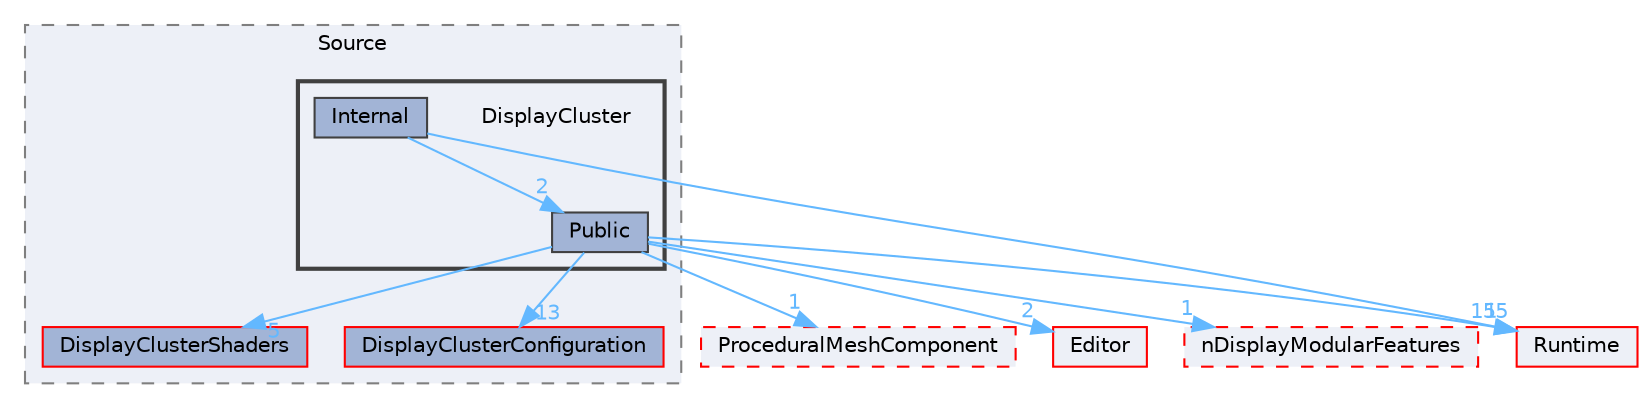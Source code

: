 digraph "DisplayCluster"
{
 // INTERACTIVE_SVG=YES
 // LATEX_PDF_SIZE
  bgcolor="transparent";
  edge [fontname=Helvetica,fontsize=10,labelfontname=Helvetica,labelfontsize=10];
  node [fontname=Helvetica,fontsize=10,shape=box,height=0.2,width=0.4];
  compound=true
  subgraph clusterdir_acbfb3df7bc9decc780320b5cf3ee935 {
    graph [ bgcolor="#edf0f7", pencolor="grey50", label="Source", fontname=Helvetica,fontsize=10 style="filled,dashed", URL="dir_acbfb3df7bc9decc780320b5cf3ee935.html",tooltip=""]
  dir_581e12d42aa2b5fed96348dbd9155d5d [label="DisplayClusterShaders", fillcolor="#a2b4d6", color="red", style="filled", URL="dir_581e12d42aa2b5fed96348dbd9155d5d.html",tooltip=""];
  dir_96e45f3eefa341c89ab99fae333c719c [label="DisplayClusterConfiguration", fillcolor="#a2b4d6", color="red", style="filled", URL="dir_96e45f3eefa341c89ab99fae333c719c.html",tooltip=""];
  subgraph clusterdir_d83c855bf8b66896400089d2317d0824 {
    graph [ bgcolor="#edf0f7", pencolor="grey25", label="", fontname=Helvetica,fontsize=10 style="filled,bold", URL="dir_d83c855bf8b66896400089d2317d0824.html",tooltip=""]
    dir_d83c855bf8b66896400089d2317d0824 [shape=plaintext, label="DisplayCluster"];
  dir_273182a1b2740fc294c53f8e6f4f0939 [label="Internal", fillcolor="#a2b4d6", color="grey25", style="filled", URL="dir_273182a1b2740fc294c53f8e6f4f0939.html",tooltip=""];
  dir_6e05641ffcfc9ae0b079389a73e4a72c [label="Public", fillcolor="#a2b4d6", color="grey25", style="filled", URL="dir_6e05641ffcfc9ae0b079389a73e4a72c.html",tooltip=""];
  }
  }
  dir_18f6a0de9fd8cd322aba1ce25fd47a39 [label="ProceduralMeshComponent", fillcolor="#edf0f7", color="red", style="filled,dashed", URL="dir_18f6a0de9fd8cd322aba1ce25fd47a39.html",tooltip=""];
  dir_7536b172fbd480bfd146a1b1acd6856b [label="Runtime", fillcolor="#edf0f7", color="red", style="filled", URL="dir_7536b172fbd480bfd146a1b1acd6856b.html",tooltip=""];
  dir_b26507eead720464ba2ac6bbc6dcec5f [label="Editor", fillcolor="#edf0f7", color="red", style="filled", URL="dir_b26507eead720464ba2ac6bbc6dcec5f.html",tooltip=""];
  dir_3a48a7104335b96ad55b61ee490980f0 [label="nDisplayModularFeatures", fillcolor="#edf0f7", color="red", style="filled,dashed", URL="dir_3a48a7104335b96ad55b61ee490980f0.html",tooltip=""];
  dir_273182a1b2740fc294c53f8e6f4f0939->dir_6e05641ffcfc9ae0b079389a73e4a72c [headlabel="2", labeldistance=1.5 headhref="dir_000517_000880.html" href="dir_000517_000880.html" color="steelblue1" fontcolor="steelblue1"];
  dir_273182a1b2740fc294c53f8e6f4f0939->dir_7536b172fbd480bfd146a1b1acd6856b [headlabel="1", labeldistance=1.5 headhref="dir_000517_000984.html" href="dir_000517_000984.html" color="steelblue1" fontcolor="steelblue1"];
  dir_6e05641ffcfc9ae0b079389a73e4a72c->dir_18f6a0de9fd8cd322aba1ce25fd47a39 [headlabel="1", labeldistance=1.5 headhref="dir_000880_000769.html" href="dir_000880_000769.html" color="steelblue1" fontcolor="steelblue1"];
  dir_6e05641ffcfc9ae0b079389a73e4a72c->dir_3a48a7104335b96ad55b61ee490980f0 [headlabel="1", labeldistance=1.5 headhref="dir_000880_000687.html" href="dir_000880_000687.html" color="steelblue1" fontcolor="steelblue1"];
  dir_6e05641ffcfc9ae0b079389a73e4a72c->dir_581e12d42aa2b5fed96348dbd9155d5d [headlabel="5", labeldistance=1.5 headhref="dir_000880_000335.html" href="dir_000880_000335.html" color="steelblue1" fontcolor="steelblue1"];
  dir_6e05641ffcfc9ae0b079389a73e4a72c->dir_7536b172fbd480bfd146a1b1acd6856b [headlabel="155", labeldistance=1.5 headhref="dir_000880_000984.html" href="dir_000880_000984.html" color="steelblue1" fontcolor="steelblue1"];
  dir_6e05641ffcfc9ae0b079389a73e4a72c->dir_96e45f3eefa341c89ab99fae333c719c [headlabel="13", labeldistance=1.5 headhref="dir_000880_000318.html" href="dir_000880_000318.html" color="steelblue1" fontcolor="steelblue1"];
  dir_6e05641ffcfc9ae0b079389a73e4a72c->dir_b26507eead720464ba2ac6bbc6dcec5f [headlabel="2", labeldistance=1.5 headhref="dir_000880_000357.html" href="dir_000880_000357.html" color="steelblue1" fontcolor="steelblue1"];
}
